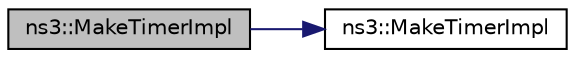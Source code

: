 digraph "ns3::MakeTimerImpl"
{
 // LATEX_PDF_SIZE
  edge [fontname="Helvetica",fontsize="10",labelfontname="Helvetica",labelfontsize="10"];
  node [fontname="Helvetica",fontsize="10",shape=record];
  rankdir="LR";
  Node1 [label="ns3::MakeTimerImpl",height=0.2,width=0.4,color="black", fillcolor="grey75", style="filled", fontcolor="black",tooltip="Make a TimerImpl from a class method pointer taking a varying number of arguments."];
  Node1 -> Node2 [color="midnightblue",fontsize="10",style="solid",fontname="Helvetica"];
  Node2 [label="ns3::MakeTimerImpl",height=0.2,width=0.4,color="black", fillcolor="white", style="filled",URL="$group__timerimpl.html#ga748e39fd757c246f91d3488175ec12b5",tooltip="Make a TimerImpl from a function pointer taking varying numbers of arguments."];
}
